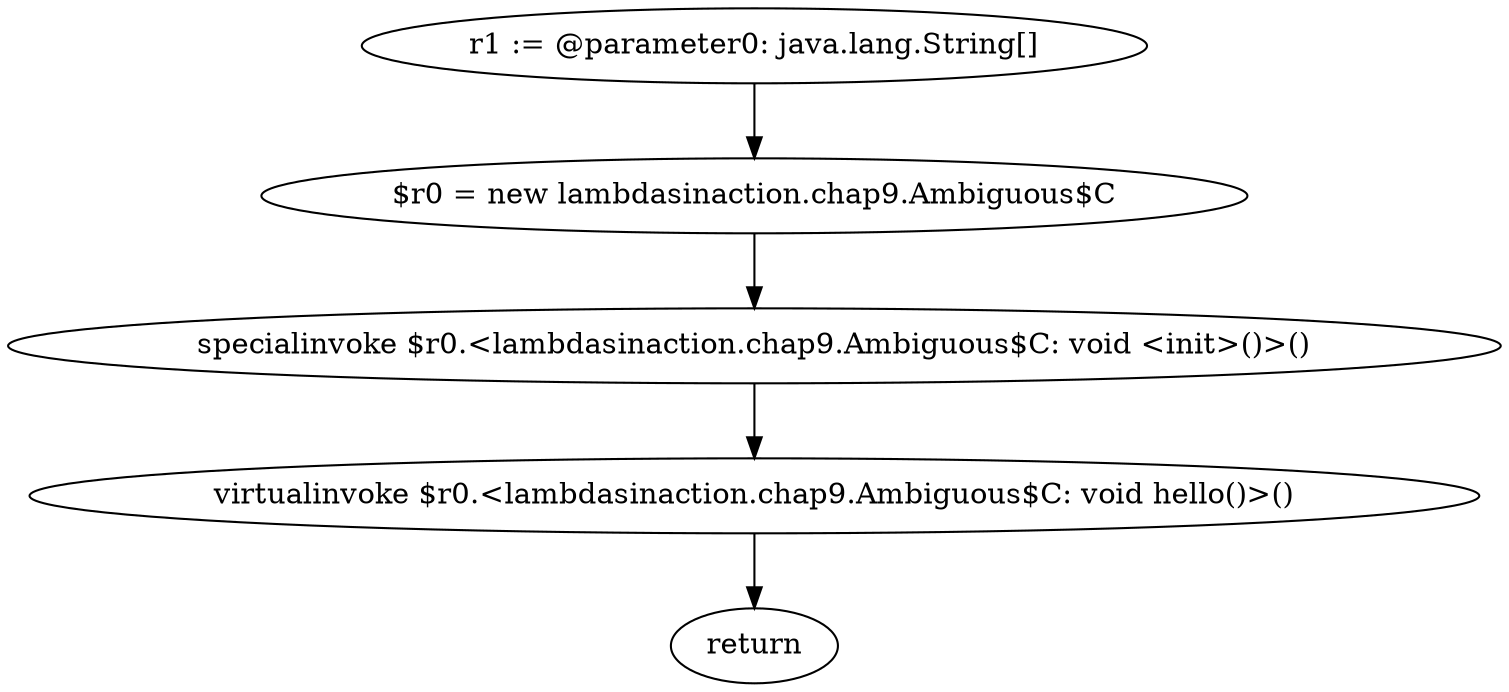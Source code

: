 digraph "unitGraph" {
    "r1 := @parameter0: java.lang.String[]"
    "$r0 = new lambdasinaction.chap9.Ambiguous$C"
    "specialinvoke $r0.<lambdasinaction.chap9.Ambiguous$C: void <init>()>()"
    "virtualinvoke $r0.<lambdasinaction.chap9.Ambiguous$C: void hello()>()"
    "return"
    "r1 := @parameter0: java.lang.String[]"->"$r0 = new lambdasinaction.chap9.Ambiguous$C";
    "$r0 = new lambdasinaction.chap9.Ambiguous$C"->"specialinvoke $r0.<lambdasinaction.chap9.Ambiguous$C: void <init>()>()";
    "specialinvoke $r0.<lambdasinaction.chap9.Ambiguous$C: void <init>()>()"->"virtualinvoke $r0.<lambdasinaction.chap9.Ambiguous$C: void hello()>()";
    "virtualinvoke $r0.<lambdasinaction.chap9.Ambiguous$C: void hello()>()"->"return";
}
